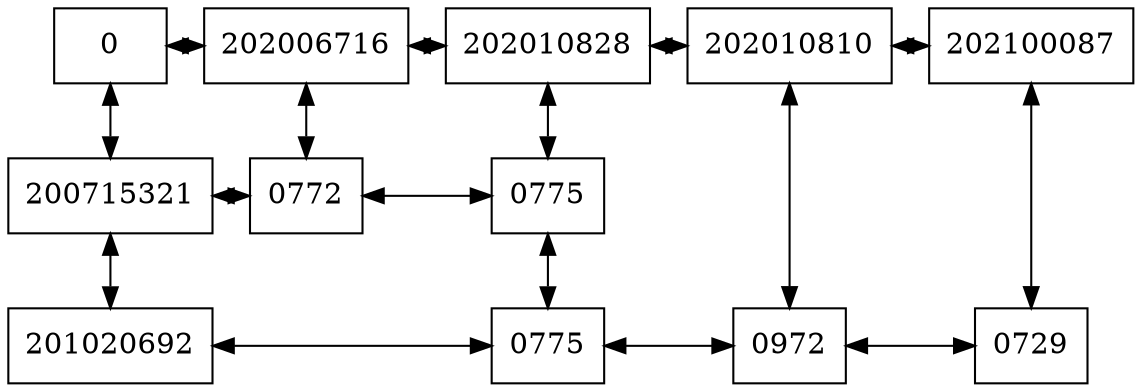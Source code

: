digraph MatrizCapa{ 
 node[shape=box] 
 rankdir=UD; 
 {rank=min; 
nodo00[label="0" ,rankdir=LR,group=0]; 
nodo10[label="202006716" ,rankdir=LR,group=1]; 
nodo20[label="202010828" ,rankdir=LR,group=2]; 
nodo30[label="202010810" ,rankdir=LR,group=3]; 
nodo40[label="202100087" ,rankdir=LR,group=4]; 
}{rank=same; 
nodo01[label="200715321" ,group=0]; 
nodo11[label="0772" ,group=1]; 
nodo21[label="0775" ,group=2]; 
}{rank=same; 
nodo02[label="201020692" ,group=0]; 
nodo22[label="0775" ,group=2]; 
nodo32[label="0972" ,group=3]; 
nodo42[label="0729" ,group=4]; 
}nodo00 -> nodo10 [dir=both];
nodo10 -> nodo20 [dir=both];
nodo20 -> nodo30 [dir=both];
nodo30 -> nodo40 [dir=both];
nodo01 -> nodo11 [dir=both];
nodo11 -> nodo21 [dir=both];
nodo02 -> nodo22 [dir=both];
nodo22 -> nodo32 [dir=both];
nodo32 -> nodo42 [dir=both];
nodo00 -> nodo01 [dir=both];
nodo01 -> nodo02 [dir=both];
nodo10 -> nodo11 [dir=both];
nodo20 -> nodo21 [dir=both];
nodo21 -> nodo22 [dir=both];
nodo30 -> nodo32 [dir=both];
nodo40 -> nodo42 [dir=both];
}